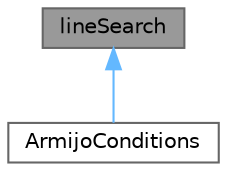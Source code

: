 digraph "lineSearch"
{
 // LATEX_PDF_SIZE
  bgcolor="transparent";
  edge [fontname=Helvetica,fontsize=10,labelfontname=Helvetica,labelfontsize=10];
  node [fontname=Helvetica,fontsize=10,shape=box,height=0.2,width=0.4];
  Node1 [id="Node000001",label="lineSearch",height=0.2,width=0.4,color="gray40", fillcolor="grey60", style="filled", fontcolor="black",tooltip="Abstract base class for line search methods."];
  Node1 -> Node2 [id="edge1_Node000001_Node000002",dir="back",color="steelblue1",style="solid",tooltip=" "];
  Node2 [id="Node000002",label="ArmijoConditions",height=0.2,width=0.4,color="gray40", fillcolor="white", style="filled",URL="$classFoam_1_1ArmijoConditions.html",tooltip="Class satisfying the Armijo line search conditions."];
}
